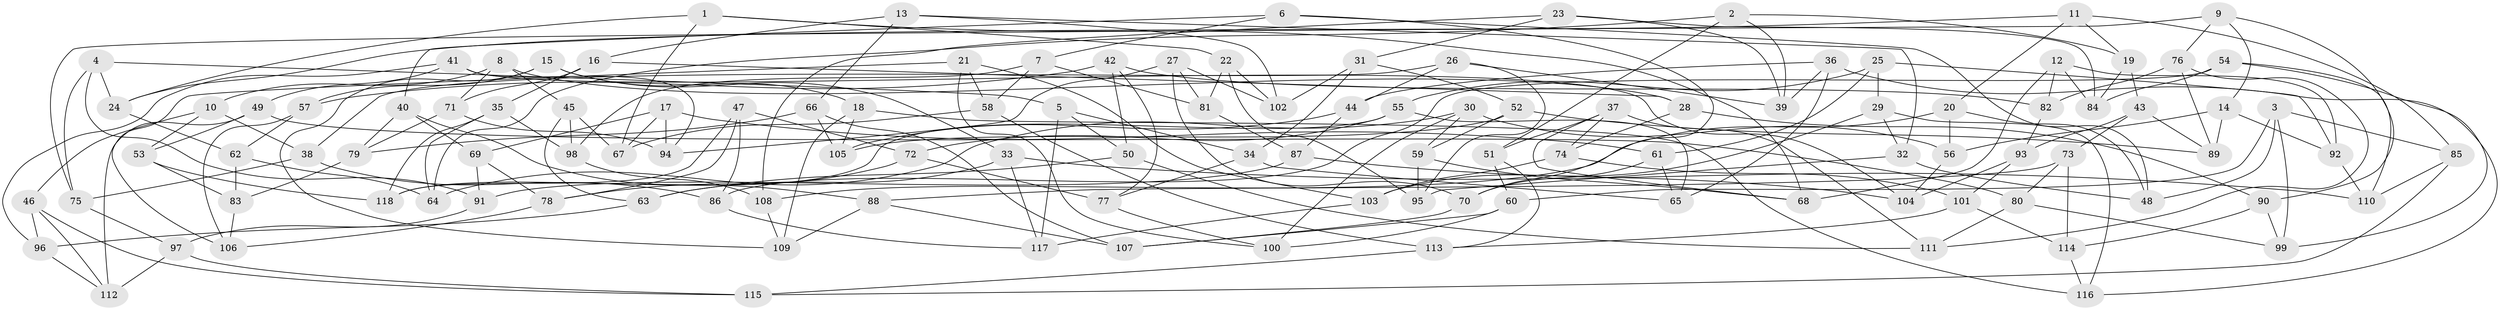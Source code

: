 // coarse degree distribution, {4: 0.44680851063829785, 9: 0.02127659574468085, 6: 0.06382978723404255, 8: 0.06382978723404255, 11: 0.0425531914893617, 5: 0.14893617021276595, 3: 0.10638297872340426, 7: 0.0851063829787234, 15: 0.02127659574468085}
// Generated by graph-tools (version 1.1) at 2025/04/03/04/25 22:04:07]
// undirected, 118 vertices, 236 edges
graph export_dot {
graph [start="1"]
  node [color=gray90,style=filled];
  1;
  2;
  3;
  4;
  5;
  6;
  7;
  8;
  9;
  10;
  11;
  12;
  13;
  14;
  15;
  16;
  17;
  18;
  19;
  20;
  21;
  22;
  23;
  24;
  25;
  26;
  27;
  28;
  29;
  30;
  31;
  32;
  33;
  34;
  35;
  36;
  37;
  38;
  39;
  40;
  41;
  42;
  43;
  44;
  45;
  46;
  47;
  48;
  49;
  50;
  51;
  52;
  53;
  54;
  55;
  56;
  57;
  58;
  59;
  60;
  61;
  62;
  63;
  64;
  65;
  66;
  67;
  68;
  69;
  70;
  71;
  72;
  73;
  74;
  75;
  76;
  77;
  78;
  79;
  80;
  81;
  82;
  83;
  84;
  85;
  86;
  87;
  88;
  89;
  90;
  91;
  92;
  93;
  94;
  95;
  96;
  97;
  98;
  99;
  100;
  101;
  102;
  103;
  104;
  105;
  106;
  107;
  108;
  109;
  110;
  111;
  112;
  113;
  114;
  115;
  116;
  117;
  118;
  1 -- 68;
  1 -- 67;
  1 -- 24;
  1 -- 22;
  2 -- 19;
  2 -- 51;
  2 -- 39;
  2 -- 64;
  3 -- 60;
  3 -- 99;
  3 -- 85;
  3 -- 48;
  4 -- 24;
  4 -- 91;
  4 -- 5;
  4 -- 75;
  5 -- 50;
  5 -- 117;
  5 -- 34;
  6 -- 70;
  6 -- 40;
  6 -- 7;
  6 -- 48;
  7 -- 81;
  7 -- 58;
  7 -- 98;
  8 -- 10;
  8 -- 28;
  8 -- 45;
  8 -- 71;
  9 -- 76;
  9 -- 14;
  9 -- 75;
  9 -- 90;
  10 -- 53;
  10 -- 38;
  10 -- 46;
  11 -- 20;
  11 -- 19;
  11 -- 85;
  11 -- 24;
  12 -- 92;
  12 -- 84;
  12 -- 82;
  12 -- 68;
  13 -- 32;
  13 -- 16;
  13 -- 102;
  13 -- 66;
  14 -- 89;
  14 -- 56;
  14 -- 92;
  15 -- 109;
  15 -- 18;
  15 -- 57;
  15 -- 33;
  16 -- 28;
  16 -- 35;
  16 -- 71;
  17 -- 61;
  17 -- 69;
  17 -- 67;
  17 -- 94;
  18 -- 105;
  18 -- 109;
  18 -- 116;
  19 -- 84;
  19 -- 43;
  20 -- 56;
  20 -- 48;
  20 -- 108;
  21 -- 103;
  21 -- 100;
  21 -- 58;
  21 -- 106;
  22 -- 102;
  22 -- 95;
  22 -- 81;
  23 -- 108;
  23 -- 39;
  23 -- 84;
  23 -- 31;
  24 -- 62;
  25 -- 55;
  25 -- 92;
  25 -- 29;
  25 -- 61;
  26 -- 44;
  26 -- 38;
  26 -- 95;
  26 -- 39;
  27 -- 102;
  27 -- 81;
  27 -- 94;
  27 -- 70;
  28 -- 74;
  28 -- 90;
  29 -- 32;
  29 -- 103;
  29 -- 116;
  30 -- 56;
  30 -- 64;
  30 -- 100;
  30 -- 59;
  31 -- 102;
  31 -- 52;
  31 -- 34;
  32 -- 48;
  32 -- 95;
  33 -- 117;
  33 -- 63;
  33 -- 110;
  34 -- 77;
  34 -- 65;
  35 -- 118;
  35 -- 64;
  35 -- 98;
  36 -- 116;
  36 -- 39;
  36 -- 65;
  36 -- 44;
  37 -- 51;
  37 -- 111;
  37 -- 68;
  37 -- 74;
  38 -- 86;
  38 -- 75;
  40 -- 69;
  40 -- 79;
  40 -- 88;
  41 -- 49;
  41 -- 96;
  41 -- 104;
  41 -- 94;
  42 -- 77;
  42 -- 82;
  42 -- 57;
  42 -- 50;
  43 -- 73;
  43 -- 93;
  43 -- 89;
  44 -- 87;
  44 -- 105;
  45 -- 67;
  45 -- 63;
  45 -- 98;
  46 -- 112;
  46 -- 96;
  46 -- 115;
  47 -- 118;
  47 -- 86;
  47 -- 78;
  47 -- 72;
  49 -- 112;
  49 -- 53;
  49 -- 80;
  50 -- 63;
  50 -- 111;
  51 -- 113;
  51 -- 60;
  52 -- 59;
  52 -- 105;
  52 -- 89;
  53 -- 118;
  53 -- 83;
  54 -- 110;
  54 -- 84;
  54 -- 99;
  54 -- 86;
  55 -- 72;
  55 -- 118;
  55 -- 65;
  56 -- 104;
  57 -- 106;
  57 -- 62;
  58 -- 67;
  58 -- 113;
  59 -- 68;
  59 -- 95;
  60 -- 107;
  60 -- 100;
  61 -- 70;
  61 -- 65;
  62 -- 83;
  62 -- 64;
  63 -- 96;
  66 -- 105;
  66 -- 107;
  66 -- 79;
  69 -- 78;
  69 -- 91;
  70 -- 107;
  71 -- 79;
  71 -- 94;
  72 -- 78;
  72 -- 77;
  73 -- 114;
  73 -- 88;
  73 -- 80;
  74 -- 103;
  74 -- 101;
  75 -- 97;
  76 -- 82;
  76 -- 89;
  76 -- 111;
  77 -- 100;
  78 -- 106;
  79 -- 83;
  80 -- 99;
  80 -- 111;
  81 -- 87;
  82 -- 93;
  83 -- 106;
  85 -- 110;
  85 -- 115;
  86 -- 117;
  87 -- 91;
  87 -- 104;
  88 -- 109;
  88 -- 107;
  90 -- 114;
  90 -- 99;
  91 -- 97;
  92 -- 110;
  93 -- 104;
  93 -- 101;
  96 -- 112;
  97 -- 115;
  97 -- 112;
  98 -- 108;
  101 -- 113;
  101 -- 114;
  103 -- 117;
  108 -- 109;
  113 -- 115;
  114 -- 116;
}
